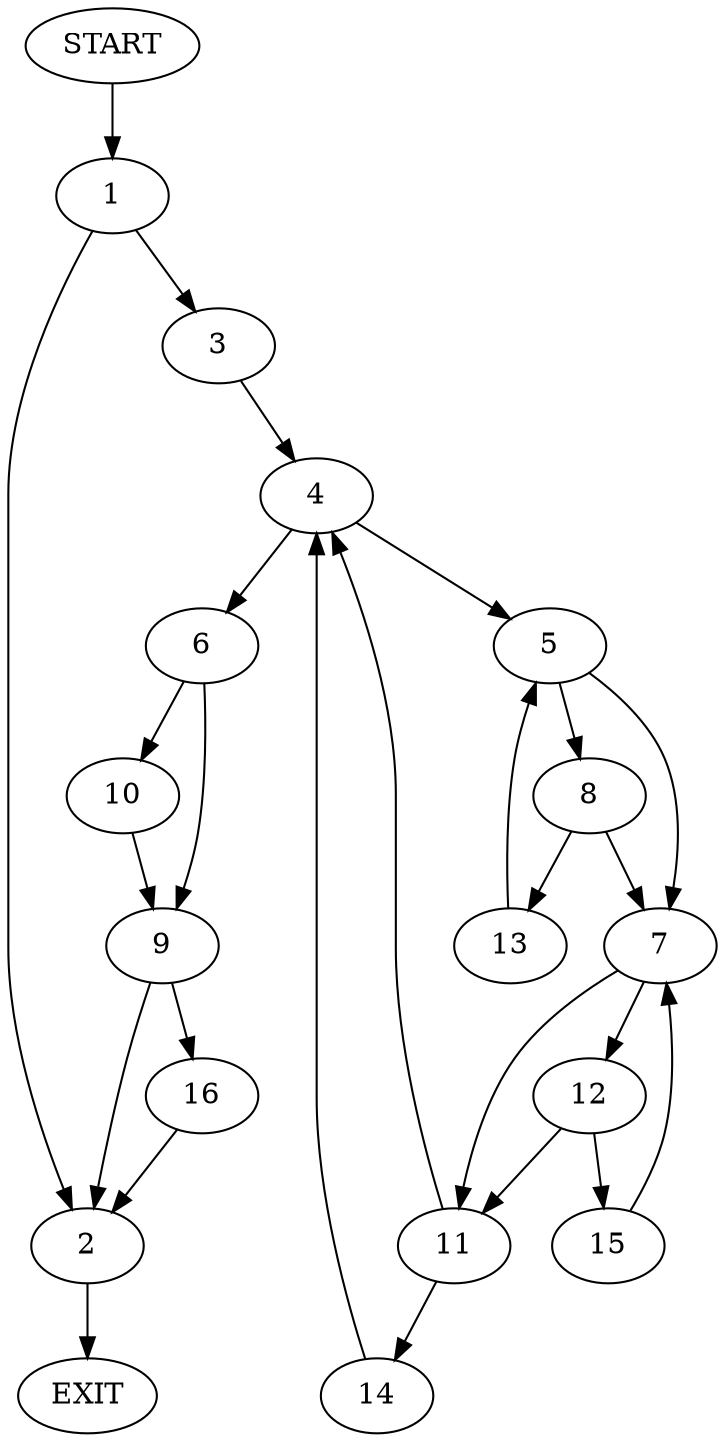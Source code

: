 digraph {
0 [label="START"]
17 [label="EXIT"]
0 -> 1
1 -> 2
1 -> 3
3 -> 4
2 -> 17
4 -> 5
4 -> 6
5 -> 7
5 -> 8
6 -> 9
6 -> 10
7 -> 11
7 -> 12
8 -> 7
8 -> 13
13 -> 5
11 -> 4
11 -> 14
12 -> 11
12 -> 15
15 -> 7
14 -> 4
10 -> 9
9 -> 2
9 -> 16
16 -> 2
}
